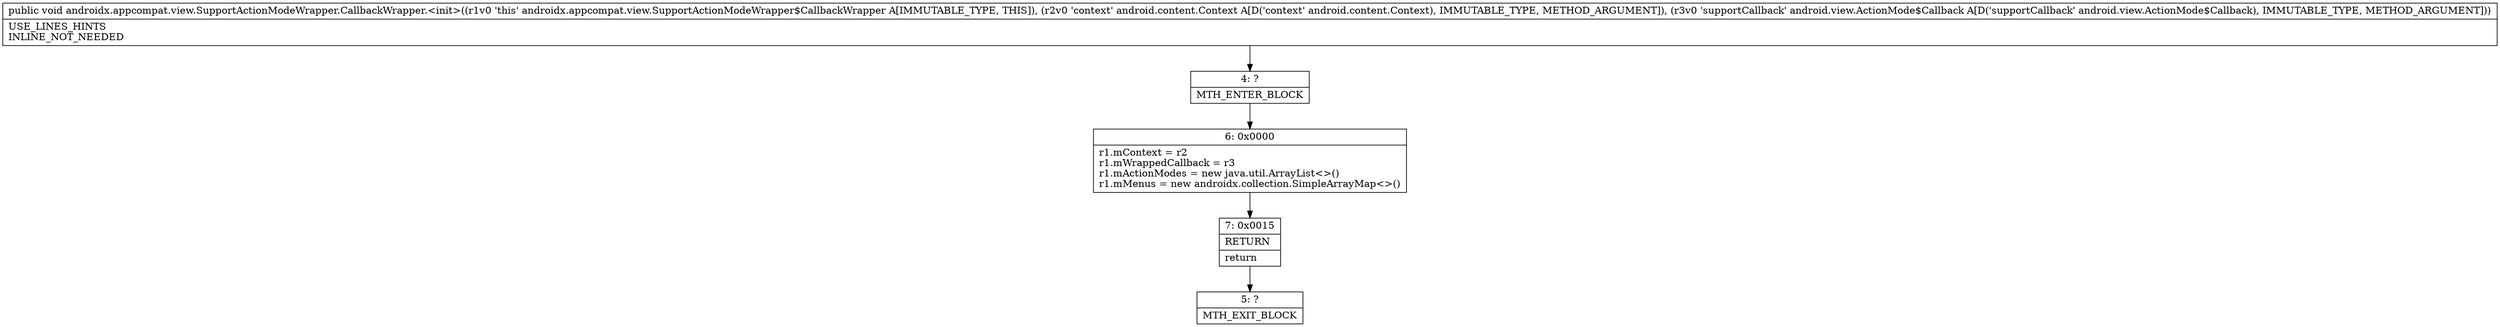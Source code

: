 digraph "CFG forandroidx.appcompat.view.SupportActionModeWrapper.CallbackWrapper.\<init\>(Landroid\/content\/Context;Landroid\/view\/ActionMode$Callback;)V" {
Node_4 [shape=record,label="{4\:\ ?|MTH_ENTER_BLOCK\l}"];
Node_6 [shape=record,label="{6\:\ 0x0000|r1.mContext = r2\lr1.mWrappedCallback = r3\lr1.mActionModes = new java.util.ArrayList\<\>()\lr1.mMenus = new androidx.collection.SimpleArrayMap\<\>()\l}"];
Node_7 [shape=record,label="{7\:\ 0x0015|RETURN\l|return\l}"];
Node_5 [shape=record,label="{5\:\ ?|MTH_EXIT_BLOCK\l}"];
MethodNode[shape=record,label="{public void androidx.appcompat.view.SupportActionModeWrapper.CallbackWrapper.\<init\>((r1v0 'this' androidx.appcompat.view.SupportActionModeWrapper$CallbackWrapper A[IMMUTABLE_TYPE, THIS]), (r2v0 'context' android.content.Context A[D('context' android.content.Context), IMMUTABLE_TYPE, METHOD_ARGUMENT]), (r3v0 'supportCallback' android.view.ActionMode$Callback A[D('supportCallback' android.view.ActionMode$Callback), IMMUTABLE_TYPE, METHOD_ARGUMENT]))  | USE_LINES_HINTS\lINLINE_NOT_NEEDED\l}"];
MethodNode -> Node_4;Node_4 -> Node_6;
Node_6 -> Node_7;
Node_7 -> Node_5;
}

